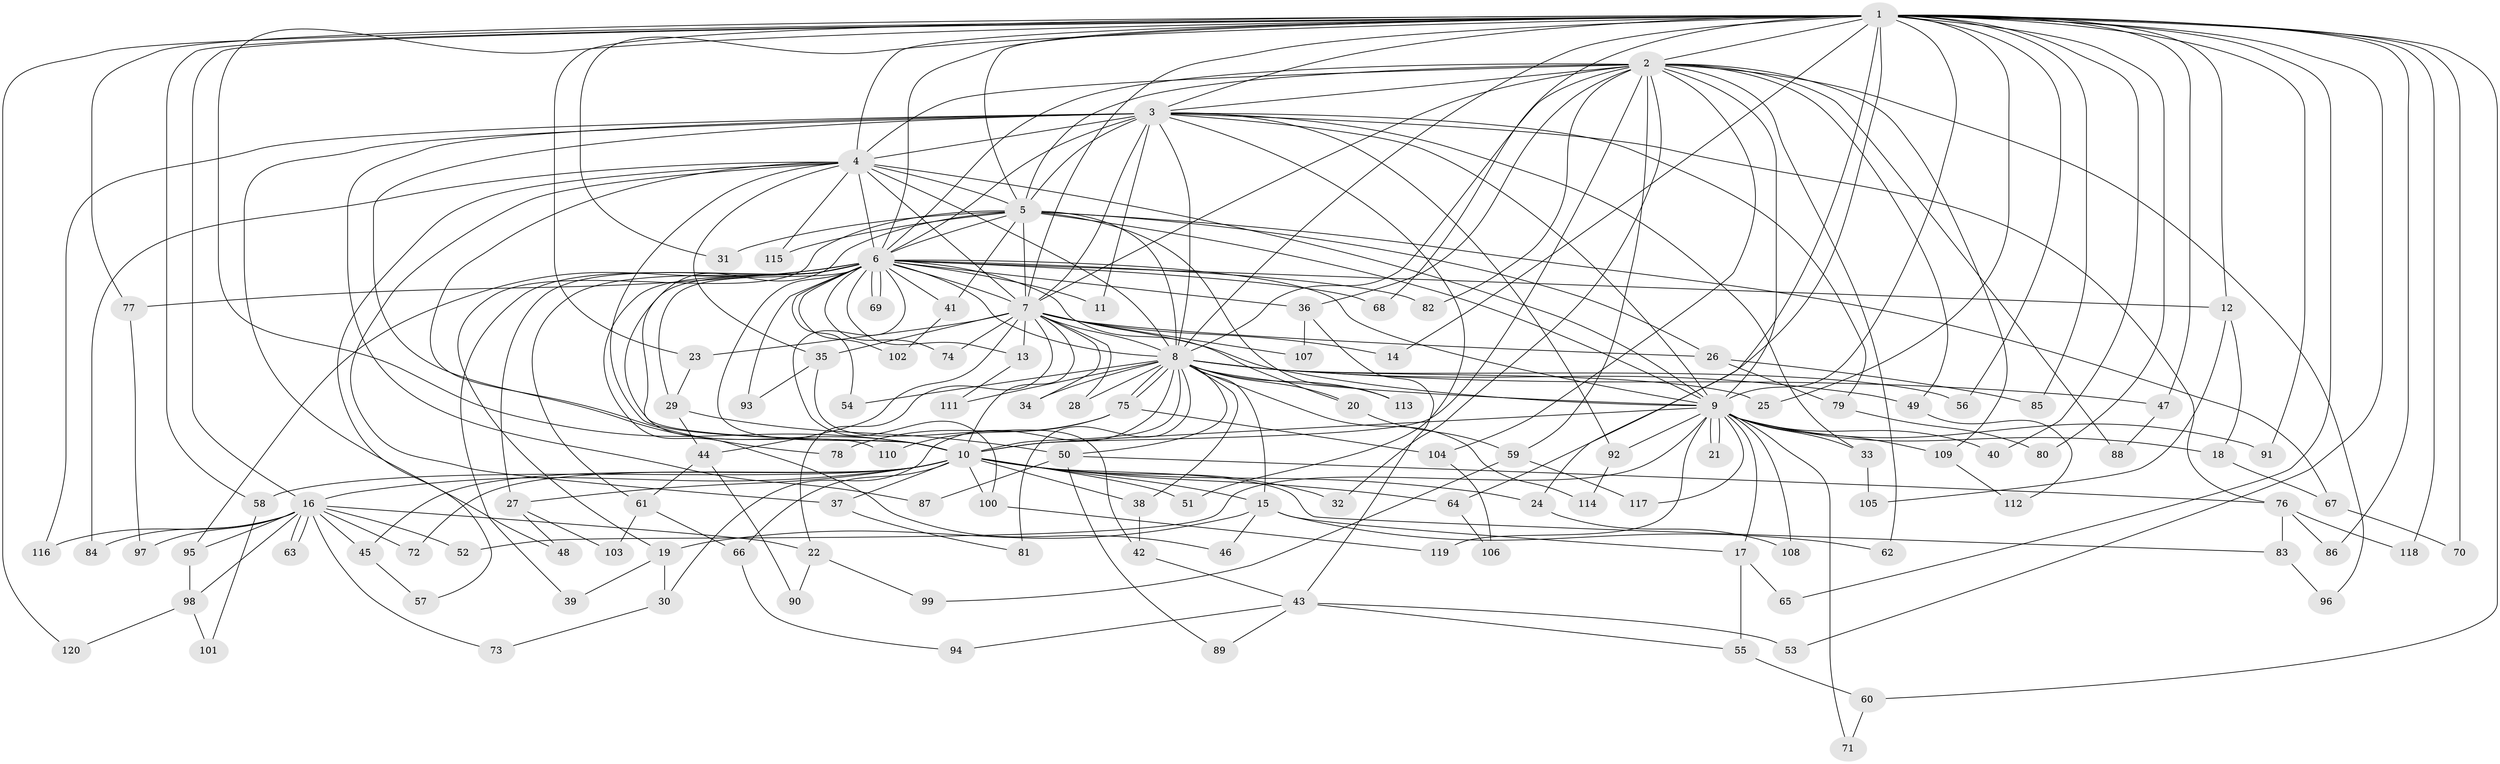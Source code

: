 // Generated by graph-tools (version 1.1) at 2025/11/02/27/25 16:11:08]
// undirected, 120 vertices, 265 edges
graph export_dot {
graph [start="1"]
  node [color=gray90,style=filled];
  1;
  2;
  3;
  4;
  5;
  6;
  7;
  8;
  9;
  10;
  11;
  12;
  13;
  14;
  15;
  16;
  17;
  18;
  19;
  20;
  21;
  22;
  23;
  24;
  25;
  26;
  27;
  28;
  29;
  30;
  31;
  32;
  33;
  34;
  35;
  36;
  37;
  38;
  39;
  40;
  41;
  42;
  43;
  44;
  45;
  46;
  47;
  48;
  49;
  50;
  51;
  52;
  53;
  54;
  55;
  56;
  57;
  58;
  59;
  60;
  61;
  62;
  63;
  64;
  65;
  66;
  67;
  68;
  69;
  70;
  71;
  72;
  73;
  74;
  75;
  76;
  77;
  78;
  79;
  80;
  81;
  82;
  83;
  84;
  85;
  86;
  87;
  88;
  89;
  90;
  91;
  92;
  93;
  94;
  95;
  96;
  97;
  98;
  99;
  100;
  101;
  102;
  103;
  104;
  105;
  106;
  107;
  108;
  109;
  110;
  111;
  112;
  113;
  114;
  115;
  116;
  117;
  118;
  119;
  120;
  1 -- 2;
  1 -- 3;
  1 -- 4;
  1 -- 5;
  1 -- 6;
  1 -- 7;
  1 -- 8;
  1 -- 9;
  1 -- 10;
  1 -- 12;
  1 -- 14;
  1 -- 16;
  1 -- 23;
  1 -- 24;
  1 -- 25;
  1 -- 31;
  1 -- 40;
  1 -- 47;
  1 -- 53;
  1 -- 56;
  1 -- 58;
  1 -- 60;
  1 -- 64;
  1 -- 65;
  1 -- 68;
  1 -- 70;
  1 -- 77;
  1 -- 80;
  1 -- 85;
  1 -- 86;
  1 -- 91;
  1 -- 118;
  1 -- 120;
  2 -- 3;
  2 -- 4;
  2 -- 5;
  2 -- 6;
  2 -- 7;
  2 -- 8;
  2 -- 9;
  2 -- 10;
  2 -- 32;
  2 -- 36;
  2 -- 49;
  2 -- 59;
  2 -- 62;
  2 -- 82;
  2 -- 88;
  2 -- 96;
  2 -- 104;
  2 -- 109;
  3 -- 4;
  3 -- 5;
  3 -- 6;
  3 -- 7;
  3 -- 8;
  3 -- 9;
  3 -- 10;
  3 -- 11;
  3 -- 33;
  3 -- 48;
  3 -- 51;
  3 -- 76;
  3 -- 79;
  3 -- 87;
  3 -- 92;
  3 -- 116;
  4 -- 5;
  4 -- 6;
  4 -- 7;
  4 -- 8;
  4 -- 9;
  4 -- 10;
  4 -- 35;
  4 -- 37;
  4 -- 57;
  4 -- 78;
  4 -- 84;
  4 -- 115;
  5 -- 6;
  5 -- 7;
  5 -- 8;
  5 -- 9;
  5 -- 10;
  5 -- 19;
  5 -- 26;
  5 -- 31;
  5 -- 41;
  5 -- 67;
  5 -- 113;
  5 -- 115;
  6 -- 7;
  6 -- 8;
  6 -- 9;
  6 -- 10;
  6 -- 11;
  6 -- 12;
  6 -- 13;
  6 -- 20;
  6 -- 27;
  6 -- 29;
  6 -- 36;
  6 -- 39;
  6 -- 41;
  6 -- 46;
  6 -- 54;
  6 -- 61;
  6 -- 68;
  6 -- 69;
  6 -- 69;
  6 -- 74;
  6 -- 77;
  6 -- 82;
  6 -- 93;
  6 -- 95;
  6 -- 100;
  6 -- 102;
  6 -- 110;
  7 -- 8;
  7 -- 9;
  7 -- 10;
  7 -- 13;
  7 -- 14;
  7 -- 22;
  7 -- 23;
  7 -- 26;
  7 -- 28;
  7 -- 34;
  7 -- 35;
  7 -- 44;
  7 -- 74;
  7 -- 107;
  8 -- 9;
  8 -- 10;
  8 -- 15;
  8 -- 20;
  8 -- 25;
  8 -- 28;
  8 -- 30;
  8 -- 34;
  8 -- 38;
  8 -- 47;
  8 -- 49;
  8 -- 50;
  8 -- 54;
  8 -- 56;
  8 -- 75;
  8 -- 75;
  8 -- 81;
  8 -- 111;
  8 -- 113;
  8 -- 114;
  9 -- 10;
  9 -- 17;
  9 -- 18;
  9 -- 21;
  9 -- 21;
  9 -- 33;
  9 -- 40;
  9 -- 52;
  9 -- 71;
  9 -- 91;
  9 -- 92;
  9 -- 108;
  9 -- 109;
  9 -- 117;
  9 -- 119;
  10 -- 15;
  10 -- 16;
  10 -- 24;
  10 -- 27;
  10 -- 32;
  10 -- 37;
  10 -- 38;
  10 -- 45;
  10 -- 51;
  10 -- 58;
  10 -- 64;
  10 -- 66;
  10 -- 72;
  10 -- 83;
  10 -- 100;
  12 -- 18;
  12 -- 105;
  13 -- 111;
  15 -- 17;
  15 -- 19;
  15 -- 46;
  15 -- 62;
  16 -- 22;
  16 -- 45;
  16 -- 52;
  16 -- 63;
  16 -- 63;
  16 -- 72;
  16 -- 73;
  16 -- 84;
  16 -- 95;
  16 -- 97;
  16 -- 98;
  16 -- 116;
  17 -- 55;
  17 -- 65;
  18 -- 67;
  19 -- 30;
  19 -- 39;
  20 -- 59;
  22 -- 90;
  22 -- 99;
  23 -- 29;
  24 -- 108;
  26 -- 79;
  26 -- 85;
  27 -- 48;
  27 -- 103;
  29 -- 44;
  29 -- 50;
  30 -- 73;
  33 -- 105;
  35 -- 42;
  35 -- 93;
  36 -- 43;
  36 -- 107;
  37 -- 81;
  38 -- 42;
  41 -- 102;
  42 -- 43;
  43 -- 53;
  43 -- 55;
  43 -- 89;
  43 -- 94;
  44 -- 61;
  44 -- 90;
  45 -- 57;
  47 -- 88;
  49 -- 112;
  50 -- 76;
  50 -- 87;
  50 -- 89;
  55 -- 60;
  58 -- 101;
  59 -- 99;
  59 -- 117;
  60 -- 71;
  61 -- 66;
  61 -- 103;
  64 -- 106;
  66 -- 94;
  67 -- 70;
  75 -- 78;
  75 -- 104;
  75 -- 110;
  76 -- 83;
  76 -- 86;
  76 -- 118;
  77 -- 97;
  79 -- 80;
  83 -- 96;
  92 -- 114;
  95 -- 98;
  98 -- 101;
  98 -- 120;
  100 -- 119;
  104 -- 106;
  109 -- 112;
}
